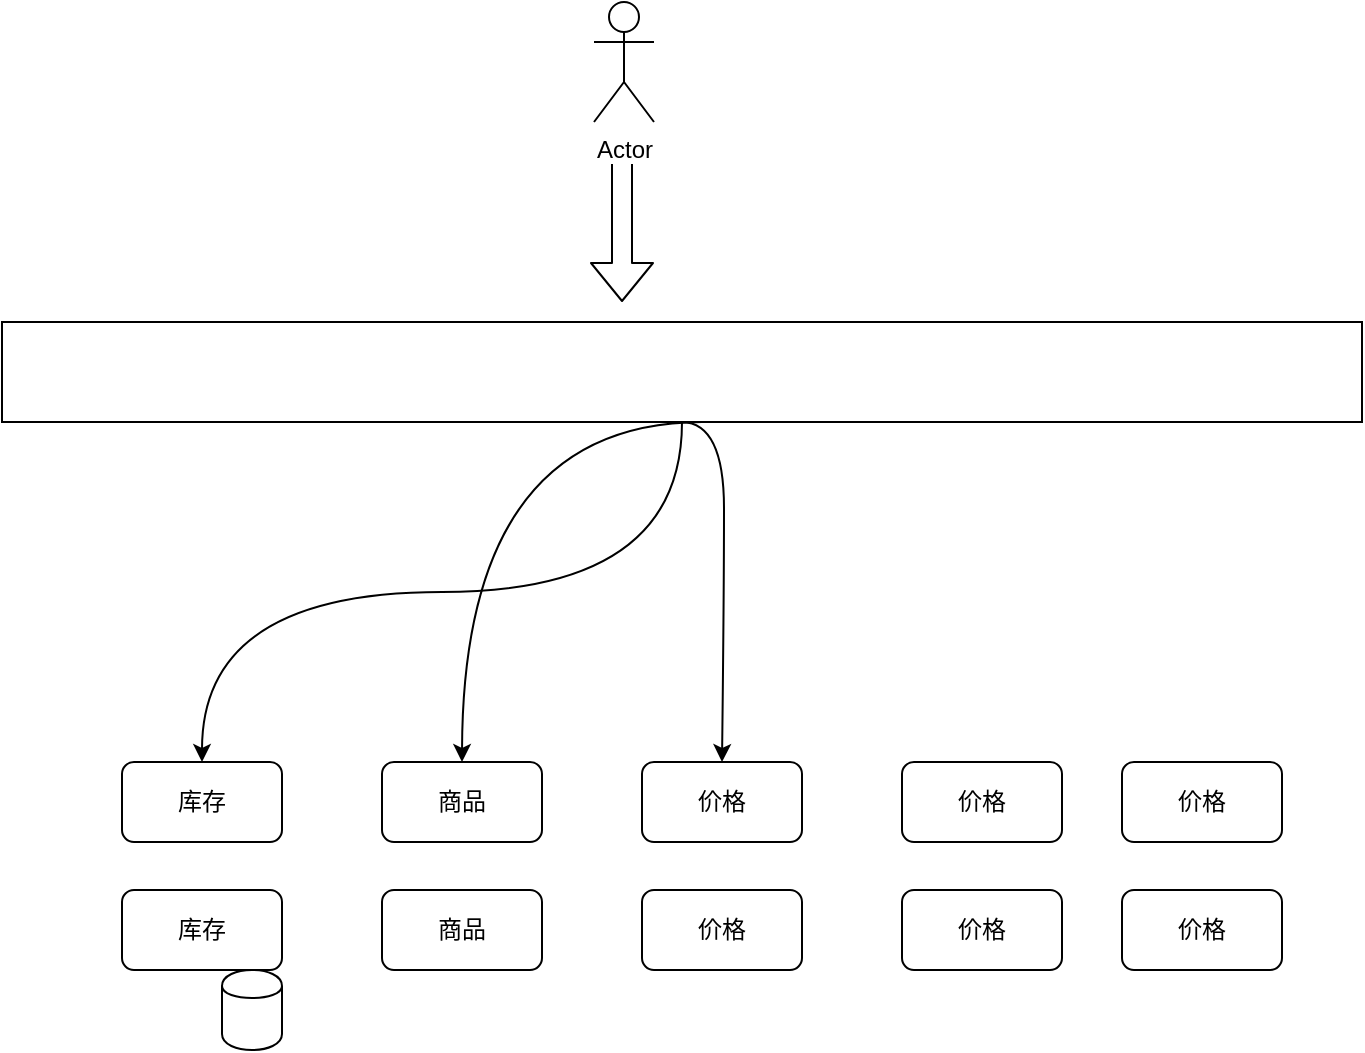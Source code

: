 <mxfile version="12.1.8" type="github" pages="1"><diagram id="h3lrqnpaXEbowoFBVSfT" name="Page-1"><mxGraphModel dx="1248" dy="659" grid="1" gridSize="10" guides="1" tooltips="1" connect="1" arrows="1" fold="1" page="1" pageScale="1" pageWidth="827" pageHeight="1169" math="0" shadow="0"><root><mxCell id="0"/><mxCell id="1" parent="0"/><mxCell id="pHfhIevAgW6XUmzch34P-1" value="库存" style="rounded=1;whiteSpace=wrap;html=1;" vertex="1" parent="1"><mxGeometry x="140" y="584" width="80" height="40" as="geometry"/></mxCell><mxCell id="pHfhIevAgW6XUmzch34P-2" value="商品" style="rounded=1;whiteSpace=wrap;html=1;" vertex="1" parent="1"><mxGeometry x="270" y="584" width="80" height="40" as="geometry"/></mxCell><mxCell id="pHfhIevAgW6XUmzch34P-3" value="价格" style="rounded=1;whiteSpace=wrap;html=1;" vertex="1" parent="1"><mxGeometry x="400" y="584" width="80" height="40" as="geometry"/></mxCell><mxCell id="pHfhIevAgW6XUmzch34P-4" value="" style="shape=cylinder;whiteSpace=wrap;html=1;boundedLbl=1;backgroundOutline=1;" vertex="1" parent="1"><mxGeometry x="190" y="624" width="30" height="40" as="geometry"/></mxCell><mxCell id="pHfhIevAgW6XUmzch34P-8" value="价格" style="rounded=1;whiteSpace=wrap;html=1;" vertex="1" parent="1"><mxGeometry x="530" y="584" width="80" height="40" as="geometry"/></mxCell><mxCell id="pHfhIevAgW6XUmzch34P-9" value="价格" style="rounded=1;whiteSpace=wrap;html=1;" vertex="1" parent="1"><mxGeometry x="640" y="584" width="80" height="40" as="geometry"/></mxCell><mxCell id="pHfhIevAgW6XUmzch34P-10" value="库存" style="rounded=1;whiteSpace=wrap;html=1;" vertex="1" parent="1"><mxGeometry x="140" y="520" width="80" height="40" as="geometry"/></mxCell><mxCell id="pHfhIevAgW6XUmzch34P-11" value="商品" style="rounded=1;whiteSpace=wrap;html=1;" vertex="1" parent="1"><mxGeometry x="270" y="520" width="80" height="40" as="geometry"/></mxCell><mxCell id="pHfhIevAgW6XUmzch34P-12" value="价格" style="rounded=1;whiteSpace=wrap;html=1;" vertex="1" parent="1"><mxGeometry x="400" y="520" width="80" height="40" as="geometry"/></mxCell><mxCell id="pHfhIevAgW6XUmzch34P-13" value="价格" style="rounded=1;whiteSpace=wrap;html=1;" vertex="1" parent="1"><mxGeometry x="530" y="520" width="80" height="40" as="geometry"/></mxCell><mxCell id="pHfhIevAgW6XUmzch34P-14" value="价格" style="rounded=1;whiteSpace=wrap;html=1;" vertex="1" parent="1"><mxGeometry x="640" y="520" width="80" height="40" as="geometry"/></mxCell><mxCell id="pHfhIevAgW6XUmzch34P-20" value="" style="edgeStyle=orthogonalEdgeStyle;rounded=0;orthogonalLoop=1;jettySize=auto;html=1;entryX=0.5;entryY=0;entryDx=0;entryDy=0;curved=1;" edge="1" parent="1" source="pHfhIevAgW6XUmzch34P-16" target="pHfhIevAgW6XUmzch34P-10"><mxGeometry relative="1" as="geometry"><mxPoint x="420" y="430" as="targetPoint"/></mxGeometry></mxCell><mxCell id="pHfhIevAgW6XUmzch34P-16" value="" style="rounded=0;whiteSpace=wrap;html=1;" vertex="1" parent="1"><mxGeometry x="80" y="300" width="680" height="50" as="geometry"/></mxCell><mxCell id="pHfhIevAgW6XUmzch34P-17" value="" style="shape=flexArrow;endArrow=classic;html=1;" edge="1" parent="1"><mxGeometry width="50" height="50" relative="1" as="geometry"><mxPoint x="390" y="210" as="sourcePoint"/><mxPoint x="390" y="290" as="targetPoint"/></mxGeometry></mxCell><mxCell id="pHfhIevAgW6XUmzch34P-18" value="Actor" style="shape=umlActor;verticalLabelPosition=bottom;labelBackgroundColor=#ffffff;verticalAlign=top;html=1;" vertex="1" parent="1"><mxGeometry x="376" y="140" width="30" height="60" as="geometry"/></mxCell><mxCell id="pHfhIevAgW6XUmzch34P-21" value="" style="edgeStyle=orthogonalEdgeStyle;rounded=0;orthogonalLoop=1;jettySize=auto;html=1;entryX=0.5;entryY=0;entryDx=0;entryDy=0;curved=1;" edge="1" parent="1"><mxGeometry relative="1" as="geometry"><mxPoint x="430" y="350" as="sourcePoint"/><mxPoint x="310" y="520" as="targetPoint"/></mxGeometry></mxCell><mxCell id="pHfhIevAgW6XUmzch34P-22" value="" style="edgeStyle=orthogonalEdgeStyle;rounded=0;orthogonalLoop=1;jettySize=auto;html=1;entryX=0.5;entryY=0;entryDx=0;entryDy=0;curved=1;" edge="1" parent="1"><mxGeometry relative="1" as="geometry"><mxPoint x="420" y="350" as="sourcePoint"/><mxPoint x="440" y="520" as="targetPoint"/></mxGeometry></mxCell></root></mxGraphModel></diagram></mxfile>